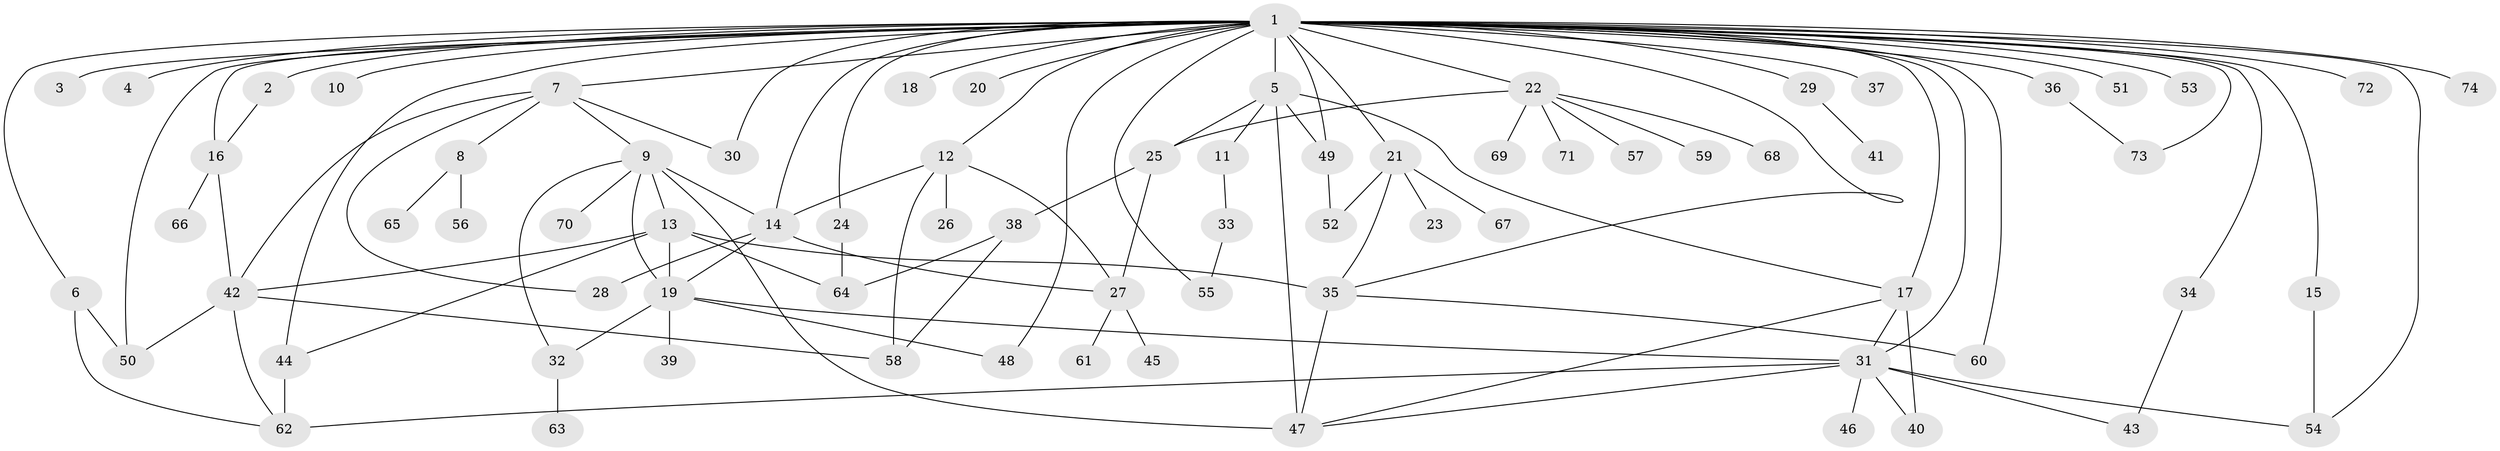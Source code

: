 // original degree distribution, {43: 0.006802721088435374, 2: 0.2925170068027211, 1: 0.4217687074829932, 5: 0.02040816326530612, 4: 0.027210884353741496, 8: 0.02040816326530612, 3: 0.1360544217687075, 9: 0.027210884353741496, 6: 0.02040816326530612, 10: 0.013605442176870748, 7: 0.013605442176870748}
// Generated by graph-tools (version 1.1) at 2025/35/03/09/25 02:35:20]
// undirected, 74 vertices, 115 edges
graph export_dot {
graph [start="1"]
  node [color=gray90,style=filled];
  1;
  2;
  3;
  4;
  5;
  6;
  7;
  8;
  9;
  10;
  11;
  12;
  13;
  14;
  15;
  16;
  17;
  18;
  19;
  20;
  21;
  22;
  23;
  24;
  25;
  26;
  27;
  28;
  29;
  30;
  31;
  32;
  33;
  34;
  35;
  36;
  37;
  38;
  39;
  40;
  41;
  42;
  43;
  44;
  45;
  46;
  47;
  48;
  49;
  50;
  51;
  52;
  53;
  54;
  55;
  56;
  57;
  58;
  59;
  60;
  61;
  62;
  63;
  64;
  65;
  66;
  67;
  68;
  69;
  70;
  71;
  72;
  73;
  74;
  1 -- 2 [weight=1.0];
  1 -- 3 [weight=1.0];
  1 -- 4 [weight=1.0];
  1 -- 5 [weight=2.0];
  1 -- 6 [weight=1.0];
  1 -- 7 [weight=1.0];
  1 -- 10 [weight=1.0];
  1 -- 12 [weight=1.0];
  1 -- 14 [weight=1.0];
  1 -- 15 [weight=1.0];
  1 -- 16 [weight=2.0];
  1 -- 17 [weight=2.0];
  1 -- 18 [weight=1.0];
  1 -- 20 [weight=1.0];
  1 -- 21 [weight=1.0];
  1 -- 22 [weight=1.0];
  1 -- 24 [weight=1.0];
  1 -- 29 [weight=1.0];
  1 -- 30 [weight=1.0];
  1 -- 31 [weight=1.0];
  1 -- 34 [weight=1.0];
  1 -- 35 [weight=1.0];
  1 -- 36 [weight=1.0];
  1 -- 37 [weight=1.0];
  1 -- 44 [weight=1.0];
  1 -- 48 [weight=1.0];
  1 -- 49 [weight=1.0];
  1 -- 50 [weight=1.0];
  1 -- 51 [weight=1.0];
  1 -- 53 [weight=1.0];
  1 -- 54 [weight=1.0];
  1 -- 55 [weight=1.0];
  1 -- 60 [weight=1.0];
  1 -- 72 [weight=1.0];
  1 -- 73 [weight=1.0];
  1 -- 74 [weight=1.0];
  2 -- 16 [weight=1.0];
  5 -- 11 [weight=1.0];
  5 -- 17 [weight=1.0];
  5 -- 25 [weight=2.0];
  5 -- 47 [weight=1.0];
  5 -- 49 [weight=1.0];
  6 -- 50 [weight=1.0];
  6 -- 62 [weight=1.0];
  7 -- 8 [weight=1.0];
  7 -- 9 [weight=1.0];
  7 -- 28 [weight=1.0];
  7 -- 30 [weight=1.0];
  7 -- 42 [weight=1.0];
  8 -- 56 [weight=1.0];
  8 -- 65 [weight=1.0];
  9 -- 13 [weight=1.0];
  9 -- 14 [weight=1.0];
  9 -- 19 [weight=1.0];
  9 -- 32 [weight=1.0];
  9 -- 47 [weight=2.0];
  9 -- 70 [weight=1.0];
  11 -- 33 [weight=3.0];
  12 -- 14 [weight=1.0];
  12 -- 26 [weight=1.0];
  12 -- 27 [weight=1.0];
  12 -- 58 [weight=1.0];
  13 -- 19 [weight=1.0];
  13 -- 35 [weight=4.0];
  13 -- 42 [weight=1.0];
  13 -- 44 [weight=1.0];
  13 -- 64 [weight=1.0];
  14 -- 19 [weight=1.0];
  14 -- 27 [weight=1.0];
  14 -- 28 [weight=4.0];
  15 -- 54 [weight=1.0];
  16 -- 42 [weight=3.0];
  16 -- 66 [weight=1.0];
  17 -- 31 [weight=1.0];
  17 -- 40 [weight=1.0];
  17 -- 47 [weight=1.0];
  19 -- 31 [weight=1.0];
  19 -- 32 [weight=1.0];
  19 -- 39 [weight=1.0];
  19 -- 48 [weight=1.0];
  21 -- 23 [weight=4.0];
  21 -- 35 [weight=1.0];
  21 -- 52 [weight=1.0];
  21 -- 67 [weight=1.0];
  22 -- 25 [weight=2.0];
  22 -- 57 [weight=1.0];
  22 -- 59 [weight=1.0];
  22 -- 68 [weight=1.0];
  22 -- 69 [weight=1.0];
  22 -- 71 [weight=1.0];
  24 -- 64 [weight=1.0];
  25 -- 27 [weight=1.0];
  25 -- 38 [weight=1.0];
  27 -- 45 [weight=1.0];
  27 -- 61 [weight=1.0];
  29 -- 41 [weight=1.0];
  31 -- 40 [weight=1.0];
  31 -- 43 [weight=1.0];
  31 -- 46 [weight=1.0];
  31 -- 47 [weight=1.0];
  31 -- 54 [weight=1.0];
  31 -- 62 [weight=1.0];
  32 -- 63 [weight=1.0];
  33 -- 55 [weight=1.0];
  34 -- 43 [weight=1.0];
  35 -- 47 [weight=1.0];
  35 -- 60 [weight=1.0];
  36 -- 73 [weight=1.0];
  38 -- 58 [weight=1.0];
  38 -- 64 [weight=1.0];
  42 -- 50 [weight=1.0];
  42 -- 58 [weight=1.0];
  42 -- 62 [weight=1.0];
  44 -- 62 [weight=4.0];
  49 -- 52 [weight=1.0];
}

